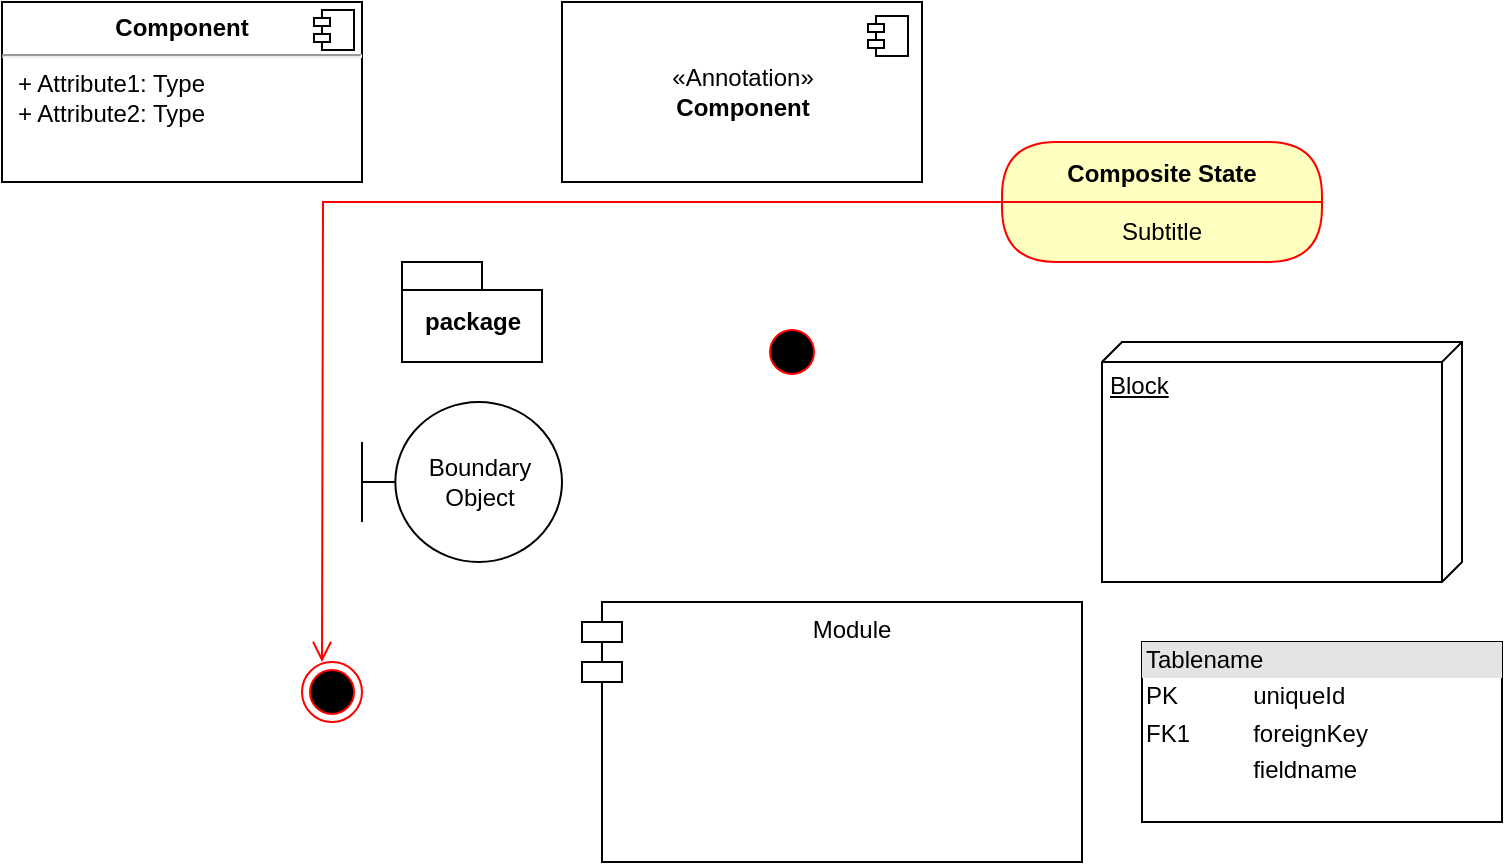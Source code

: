 <mxfile version="20.8.16" type="github">
  <diagram name="Page-1" id="e46ZSgUiM06h24h3hdQA">
    <mxGraphModel dx="880" dy="494" grid="1" gridSize="10" guides="1" tooltips="1" connect="1" arrows="1" fold="1" page="1" pageScale="1" pageWidth="850" pageHeight="1100" math="0" shadow="0">
      <root>
        <mxCell id="0" />
        <mxCell id="1" parent="0" />
        <mxCell id="hQTUHUbLcIf_wo7CLraZ-8" value="package" style="shape=folder;fontStyle=1;spacingTop=10;tabWidth=40;tabHeight=14;tabPosition=left;html=1;" vertex="1" parent="1">
          <mxGeometry x="230" y="160" width="70" height="50" as="geometry" />
        </mxCell>
        <mxCell id="hQTUHUbLcIf_wo7CLraZ-9" value="Boundary Object" style="shape=umlBoundary;whiteSpace=wrap;html=1;" vertex="1" parent="1">
          <mxGeometry x="210" y="230" width="100" height="80" as="geometry" />
        </mxCell>
        <mxCell id="hQTUHUbLcIf_wo7CLraZ-12" value="Composite State" style="swimlane;fontStyle=1;align=center;verticalAlign=middle;childLayout=stackLayout;horizontal=1;startSize=30;horizontalStack=0;resizeParent=0;resizeLast=1;container=0;fontColor=#000000;collapsible=0;rounded=1;arcSize=30;strokeColor=#ff0000;fillColor=#ffffc0;swimlaneFillColor=#ffffc0;dropTarget=0;" vertex="1" parent="1">
          <mxGeometry x="530" y="100" width="160" height="60" as="geometry" />
        </mxCell>
        <mxCell id="hQTUHUbLcIf_wo7CLraZ-13" value="Subtitle" style="text;html=1;strokeColor=none;fillColor=none;align=center;verticalAlign=middle;spacingLeft=4;spacingRight=4;whiteSpace=wrap;overflow=hidden;rotatable=0;fontColor=#000000;" vertex="1" parent="hQTUHUbLcIf_wo7CLraZ-12">
          <mxGeometry y="30" width="160" height="30" as="geometry" />
        </mxCell>
        <mxCell id="hQTUHUbLcIf_wo7CLraZ-14" value="" style="edgeStyle=orthogonalEdgeStyle;html=1;verticalAlign=bottom;endArrow=open;endSize=8;strokeColor=#ff0000;rounded=0;" edge="1" source="hQTUHUbLcIf_wo7CLraZ-12" parent="1">
          <mxGeometry relative="1" as="geometry">
            <mxPoint x="190" y="360" as="targetPoint" />
          </mxGeometry>
        </mxCell>
        <mxCell id="hQTUHUbLcIf_wo7CLraZ-16" value="" style="ellipse;html=1;shape=endState;fillColor=#000000;strokeColor=#ff0000;" vertex="1" parent="1">
          <mxGeometry x="180" y="360" width="30" height="30" as="geometry" />
        </mxCell>
        <mxCell id="hQTUHUbLcIf_wo7CLraZ-20" value="" style="ellipse;html=1;shape=startState;fillColor=#000000;strokeColor=#ff0000;" vertex="1" parent="1">
          <mxGeometry x="410" y="190" width="30" height="30" as="geometry" />
        </mxCell>
        <mxCell id="hQTUHUbLcIf_wo7CLraZ-23" value="Module" style="shape=module;align=left;spacingLeft=20;align=center;verticalAlign=top;" vertex="1" parent="1">
          <mxGeometry x="320" y="330" width="250" height="130" as="geometry" />
        </mxCell>
        <mxCell id="hQTUHUbLcIf_wo7CLraZ-24" value="Block" style="verticalAlign=top;align=left;spacingTop=8;spacingLeft=2;spacingRight=12;shape=cube;size=10;direction=south;fontStyle=4;html=1;" vertex="1" parent="1">
          <mxGeometry x="580" y="200" width="180" height="120" as="geometry" />
        </mxCell>
        <mxCell id="hQTUHUbLcIf_wo7CLraZ-25" value="&lt;p style=&quot;margin:0px;margin-top:6px;text-align:center;&quot;&gt;&lt;b&gt;Component&lt;/b&gt;&lt;/p&gt;&lt;hr/&gt;&lt;p style=&quot;margin:0px;margin-left:8px;&quot;&gt;+ Attribute1: Type&lt;br/&gt;+ Attribute2: Type&lt;/p&gt;" style="align=left;overflow=fill;html=1;dropTarget=0;" vertex="1" parent="1">
          <mxGeometry x="30" y="30" width="180" height="90" as="geometry" />
        </mxCell>
        <mxCell id="hQTUHUbLcIf_wo7CLraZ-26" value="" style="shape=component;jettyWidth=8;jettyHeight=4;" vertex="1" parent="hQTUHUbLcIf_wo7CLraZ-25">
          <mxGeometry x="1" width="20" height="20" relative="1" as="geometry">
            <mxPoint x="-24" y="4" as="offset" />
          </mxGeometry>
        </mxCell>
        <mxCell id="hQTUHUbLcIf_wo7CLraZ-27" value="&amp;laquo;Annotation&amp;raquo;&lt;br/&gt;&lt;b&gt;Component&lt;/b&gt;" style="html=1;dropTarget=0;" vertex="1" parent="1">
          <mxGeometry x="310" y="30" width="180" height="90" as="geometry" />
        </mxCell>
        <mxCell id="hQTUHUbLcIf_wo7CLraZ-28" value="" style="shape=module;jettyWidth=8;jettyHeight=4;" vertex="1" parent="hQTUHUbLcIf_wo7CLraZ-27">
          <mxGeometry x="1" width="20" height="20" relative="1" as="geometry">
            <mxPoint x="-27" y="7" as="offset" />
          </mxGeometry>
        </mxCell>
        <mxCell id="hQTUHUbLcIf_wo7CLraZ-29" value="&lt;div style=&quot;box-sizing:border-box;width:100%;background:#e4e4e4;padding:2px;&quot;&gt;Tablename&lt;/div&gt;&lt;table style=&quot;width:100%;font-size:1em;&quot; cellpadding=&quot;2&quot; cellspacing=&quot;0&quot;&gt;&lt;tr&gt;&lt;td&gt;PK&lt;/td&gt;&lt;td&gt;uniqueId&lt;/td&gt;&lt;/tr&gt;&lt;tr&gt;&lt;td&gt;FK1&lt;/td&gt;&lt;td&gt;foreignKey&lt;/td&gt;&lt;/tr&gt;&lt;tr&gt;&lt;td&gt;&lt;/td&gt;&lt;td&gt;fieldname&lt;/td&gt;&lt;/tr&gt;&lt;/table&gt;" style="verticalAlign=top;align=left;overflow=fill;html=1;" vertex="1" parent="1">
          <mxGeometry x="600" y="350" width="180" height="90" as="geometry" />
        </mxCell>
      </root>
    </mxGraphModel>
  </diagram>
</mxfile>
